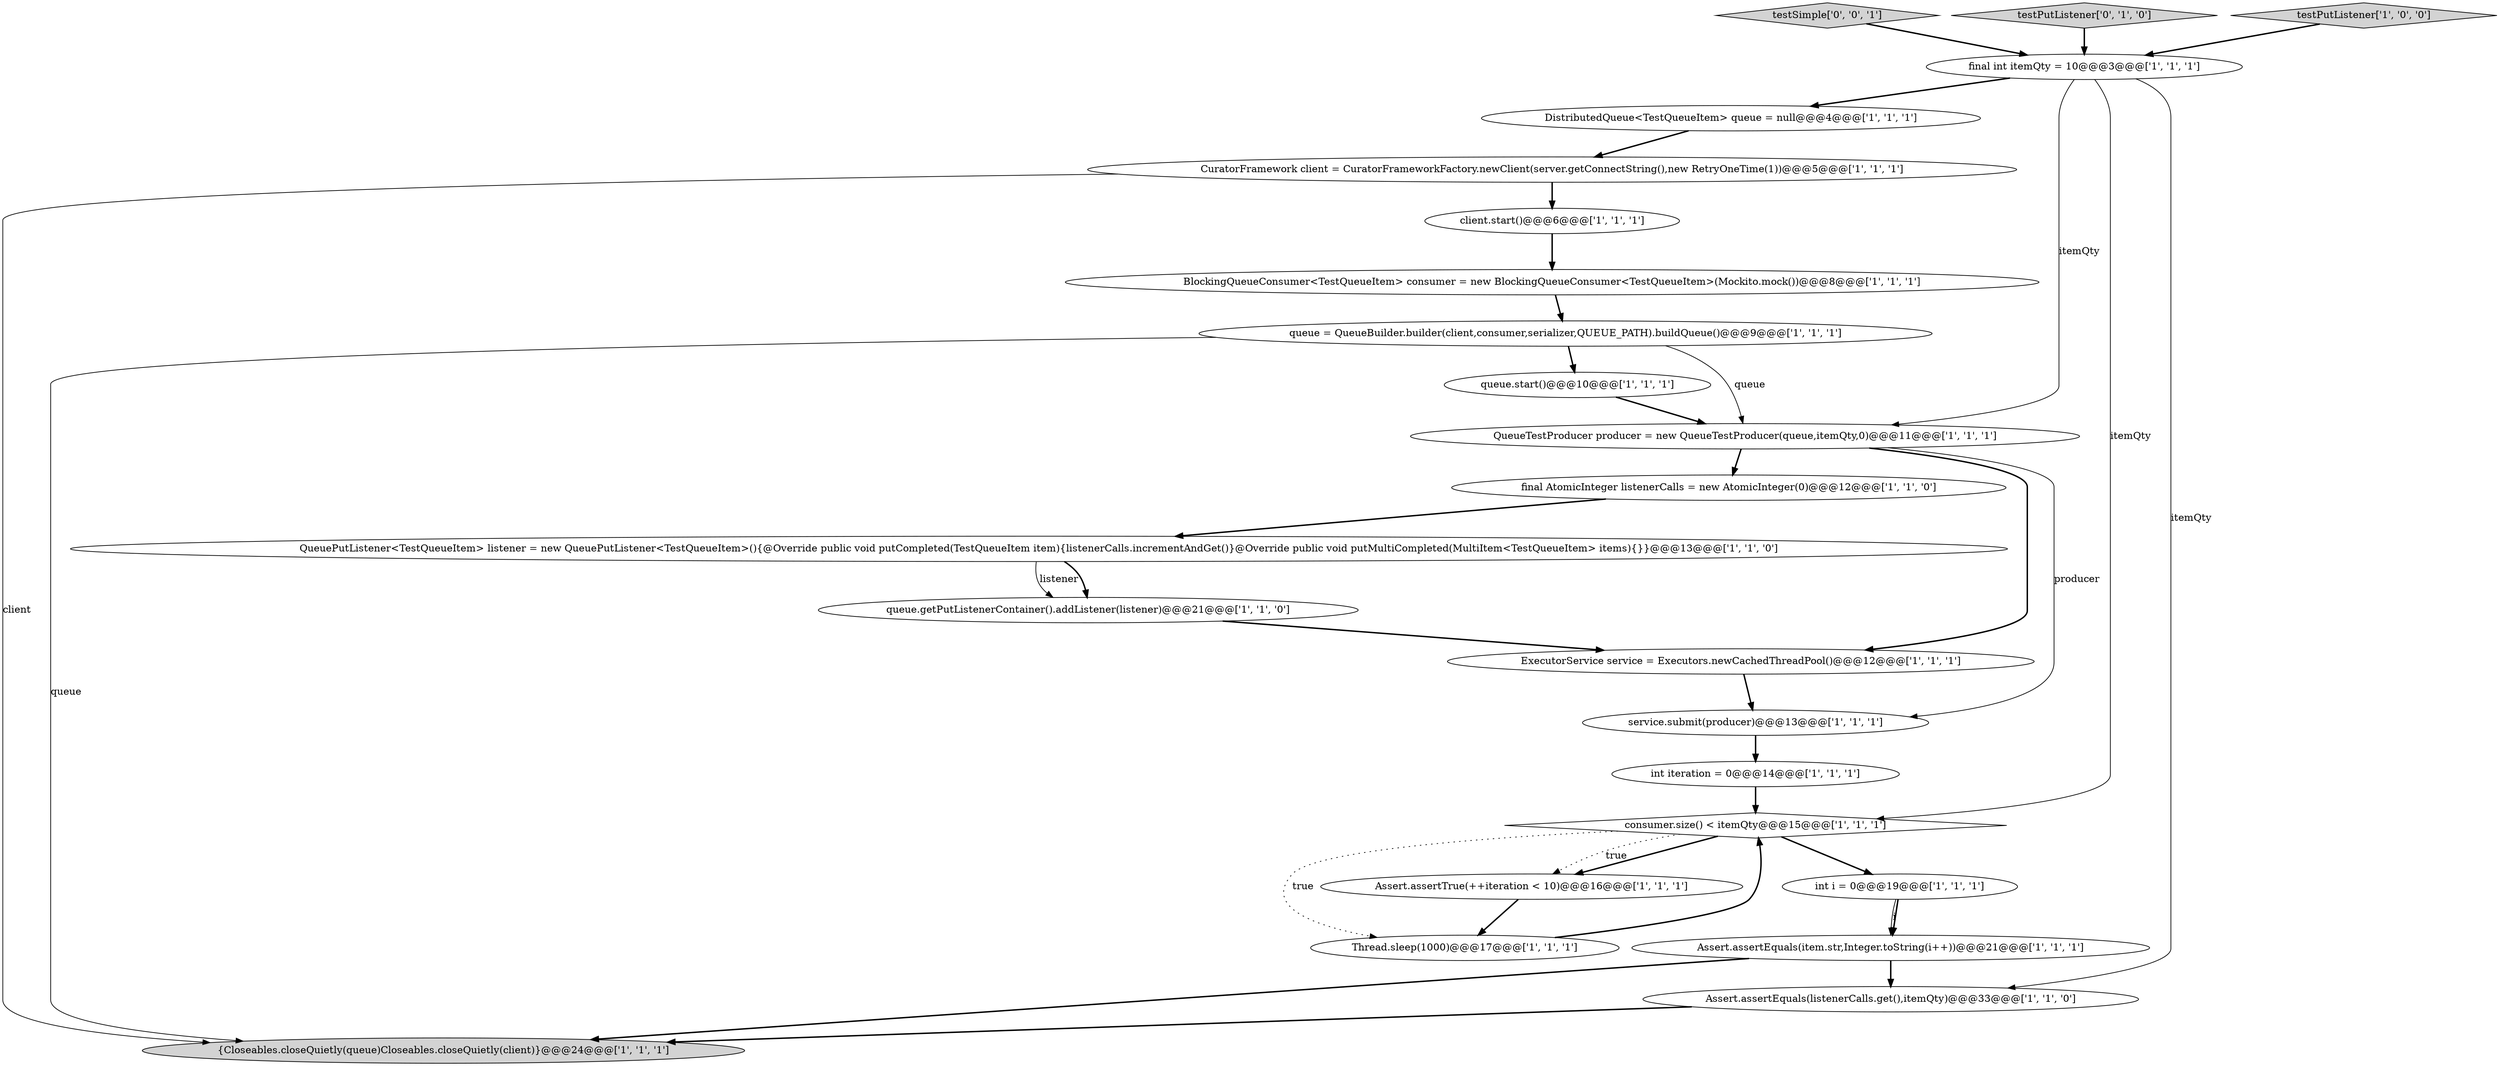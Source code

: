 digraph {
6 [style = filled, label = "QueueTestProducer producer = new QueueTestProducer(queue,itemQty,0)@@@11@@@['1', '1', '1']", fillcolor = white, shape = ellipse image = "AAA0AAABBB1BBB"];
1 [style = filled, label = "queue.getPutListenerContainer().addListener(listener)@@@21@@@['1', '1', '0']", fillcolor = white, shape = ellipse image = "AAA0AAABBB1BBB"];
7 [style = filled, label = "BlockingQueueConsumer<TestQueueItem> consumer = new BlockingQueueConsumer<TestQueueItem>(Mockito.mock())@@@8@@@['1', '1', '1']", fillcolor = white, shape = ellipse image = "AAA0AAABBB1BBB"];
2 [style = filled, label = "Assert.assertEquals(listenerCalls.get(),itemQty)@@@33@@@['1', '1', '0']", fillcolor = white, shape = ellipse image = "AAA0AAABBB1BBB"];
11 [style = filled, label = "service.submit(producer)@@@13@@@['1', '1', '1']", fillcolor = white, shape = ellipse image = "AAA0AAABBB1BBB"];
23 [style = filled, label = "testSimple['0', '0', '1']", fillcolor = lightgray, shape = diamond image = "AAA0AAABBB3BBB"];
14 [style = filled, label = "final int itemQty = 10@@@3@@@['1', '1', '1']", fillcolor = white, shape = ellipse image = "AAA0AAABBB1BBB"];
16 [style = filled, label = "Assert.assertTrue(++iteration < 10)@@@16@@@['1', '1', '1']", fillcolor = white, shape = ellipse image = "AAA0AAABBB1BBB"];
18 [style = filled, label = "DistributedQueue<TestQueueItem> queue = null@@@4@@@['1', '1', '1']", fillcolor = white, shape = ellipse image = "AAA0AAABBB1BBB"];
15 [style = filled, label = "{Closeables.closeQuietly(queue)Closeables.closeQuietly(client)}@@@24@@@['1', '1', '1']", fillcolor = lightgray, shape = ellipse image = "AAA0AAABBB1BBB"];
20 [style = filled, label = "int iteration = 0@@@14@@@['1', '1', '1']", fillcolor = white, shape = ellipse image = "AAA0AAABBB1BBB"];
13 [style = filled, label = "client.start()@@@6@@@['1', '1', '1']", fillcolor = white, shape = ellipse image = "AAA0AAABBB1BBB"];
8 [style = filled, label = "ExecutorService service = Executors.newCachedThreadPool()@@@12@@@['1', '1', '1']", fillcolor = white, shape = ellipse image = "AAA0AAABBB1BBB"];
3 [style = filled, label = "CuratorFramework client = CuratorFrameworkFactory.newClient(server.getConnectString(),new RetryOneTime(1))@@@5@@@['1', '1', '1']", fillcolor = white, shape = ellipse image = "AAA0AAABBB1BBB"];
21 [style = filled, label = "int i = 0@@@19@@@['1', '1', '1']", fillcolor = white, shape = ellipse image = "AAA0AAABBB1BBB"];
22 [style = filled, label = "testPutListener['0', '1', '0']", fillcolor = lightgray, shape = diamond image = "AAA0AAABBB2BBB"];
19 [style = filled, label = "final AtomicInteger listenerCalls = new AtomicInteger(0)@@@12@@@['1', '1', '0']", fillcolor = white, shape = ellipse image = "AAA0AAABBB1BBB"];
5 [style = filled, label = "queue.start()@@@10@@@['1', '1', '1']", fillcolor = white, shape = ellipse image = "AAA0AAABBB1BBB"];
12 [style = filled, label = "Thread.sleep(1000)@@@17@@@['1', '1', '1']", fillcolor = white, shape = ellipse image = "AAA0AAABBB1BBB"];
9 [style = filled, label = "consumer.size() < itemQty@@@15@@@['1', '1', '1']", fillcolor = white, shape = diamond image = "AAA0AAABBB1BBB"];
0 [style = filled, label = "QueuePutListener<TestQueueItem> listener = new QueuePutListener<TestQueueItem>(){@Override public void putCompleted(TestQueueItem item){listenerCalls.incrementAndGet()}@Override public void putMultiCompleted(MultiItem<TestQueueItem> items){}}@@@13@@@['1', '1', '0']", fillcolor = white, shape = ellipse image = "AAA0AAABBB1BBB"];
17 [style = filled, label = "queue = QueueBuilder.builder(client,consumer,serializer,QUEUE_PATH).buildQueue()@@@9@@@['1', '1', '1']", fillcolor = white, shape = ellipse image = "AAA0AAABBB1BBB"];
4 [style = filled, label = "Assert.assertEquals(item.str,Integer.toString(i++))@@@21@@@['1', '1', '1']", fillcolor = white, shape = ellipse image = "AAA0AAABBB1BBB"];
10 [style = filled, label = "testPutListener['1', '0', '0']", fillcolor = lightgray, shape = diamond image = "AAA0AAABBB1BBB"];
11->20 [style = bold, label=""];
18->3 [style = bold, label=""];
17->5 [style = bold, label=""];
9->12 [style = dotted, label="true"];
7->17 [style = bold, label=""];
1->8 [style = bold, label=""];
20->9 [style = bold, label=""];
10->14 [style = bold, label=""];
14->6 [style = solid, label="itemQty"];
21->4 [style = solid, label="i"];
4->15 [style = bold, label=""];
6->19 [style = bold, label=""];
4->2 [style = bold, label=""];
12->9 [style = bold, label=""];
17->6 [style = solid, label="queue"];
9->16 [style = bold, label=""];
19->0 [style = bold, label=""];
17->15 [style = solid, label="queue"];
23->14 [style = bold, label=""];
14->9 [style = solid, label="itemQty"];
0->1 [style = solid, label="listener"];
5->6 [style = bold, label=""];
13->7 [style = bold, label=""];
0->1 [style = bold, label=""];
6->11 [style = solid, label="producer"];
2->15 [style = bold, label=""];
6->8 [style = bold, label=""];
9->21 [style = bold, label=""];
3->13 [style = bold, label=""];
14->18 [style = bold, label=""];
9->16 [style = dotted, label="true"];
22->14 [style = bold, label=""];
8->11 [style = bold, label=""];
16->12 [style = bold, label=""];
3->15 [style = solid, label="client"];
21->4 [style = bold, label=""];
14->2 [style = solid, label="itemQty"];
}
